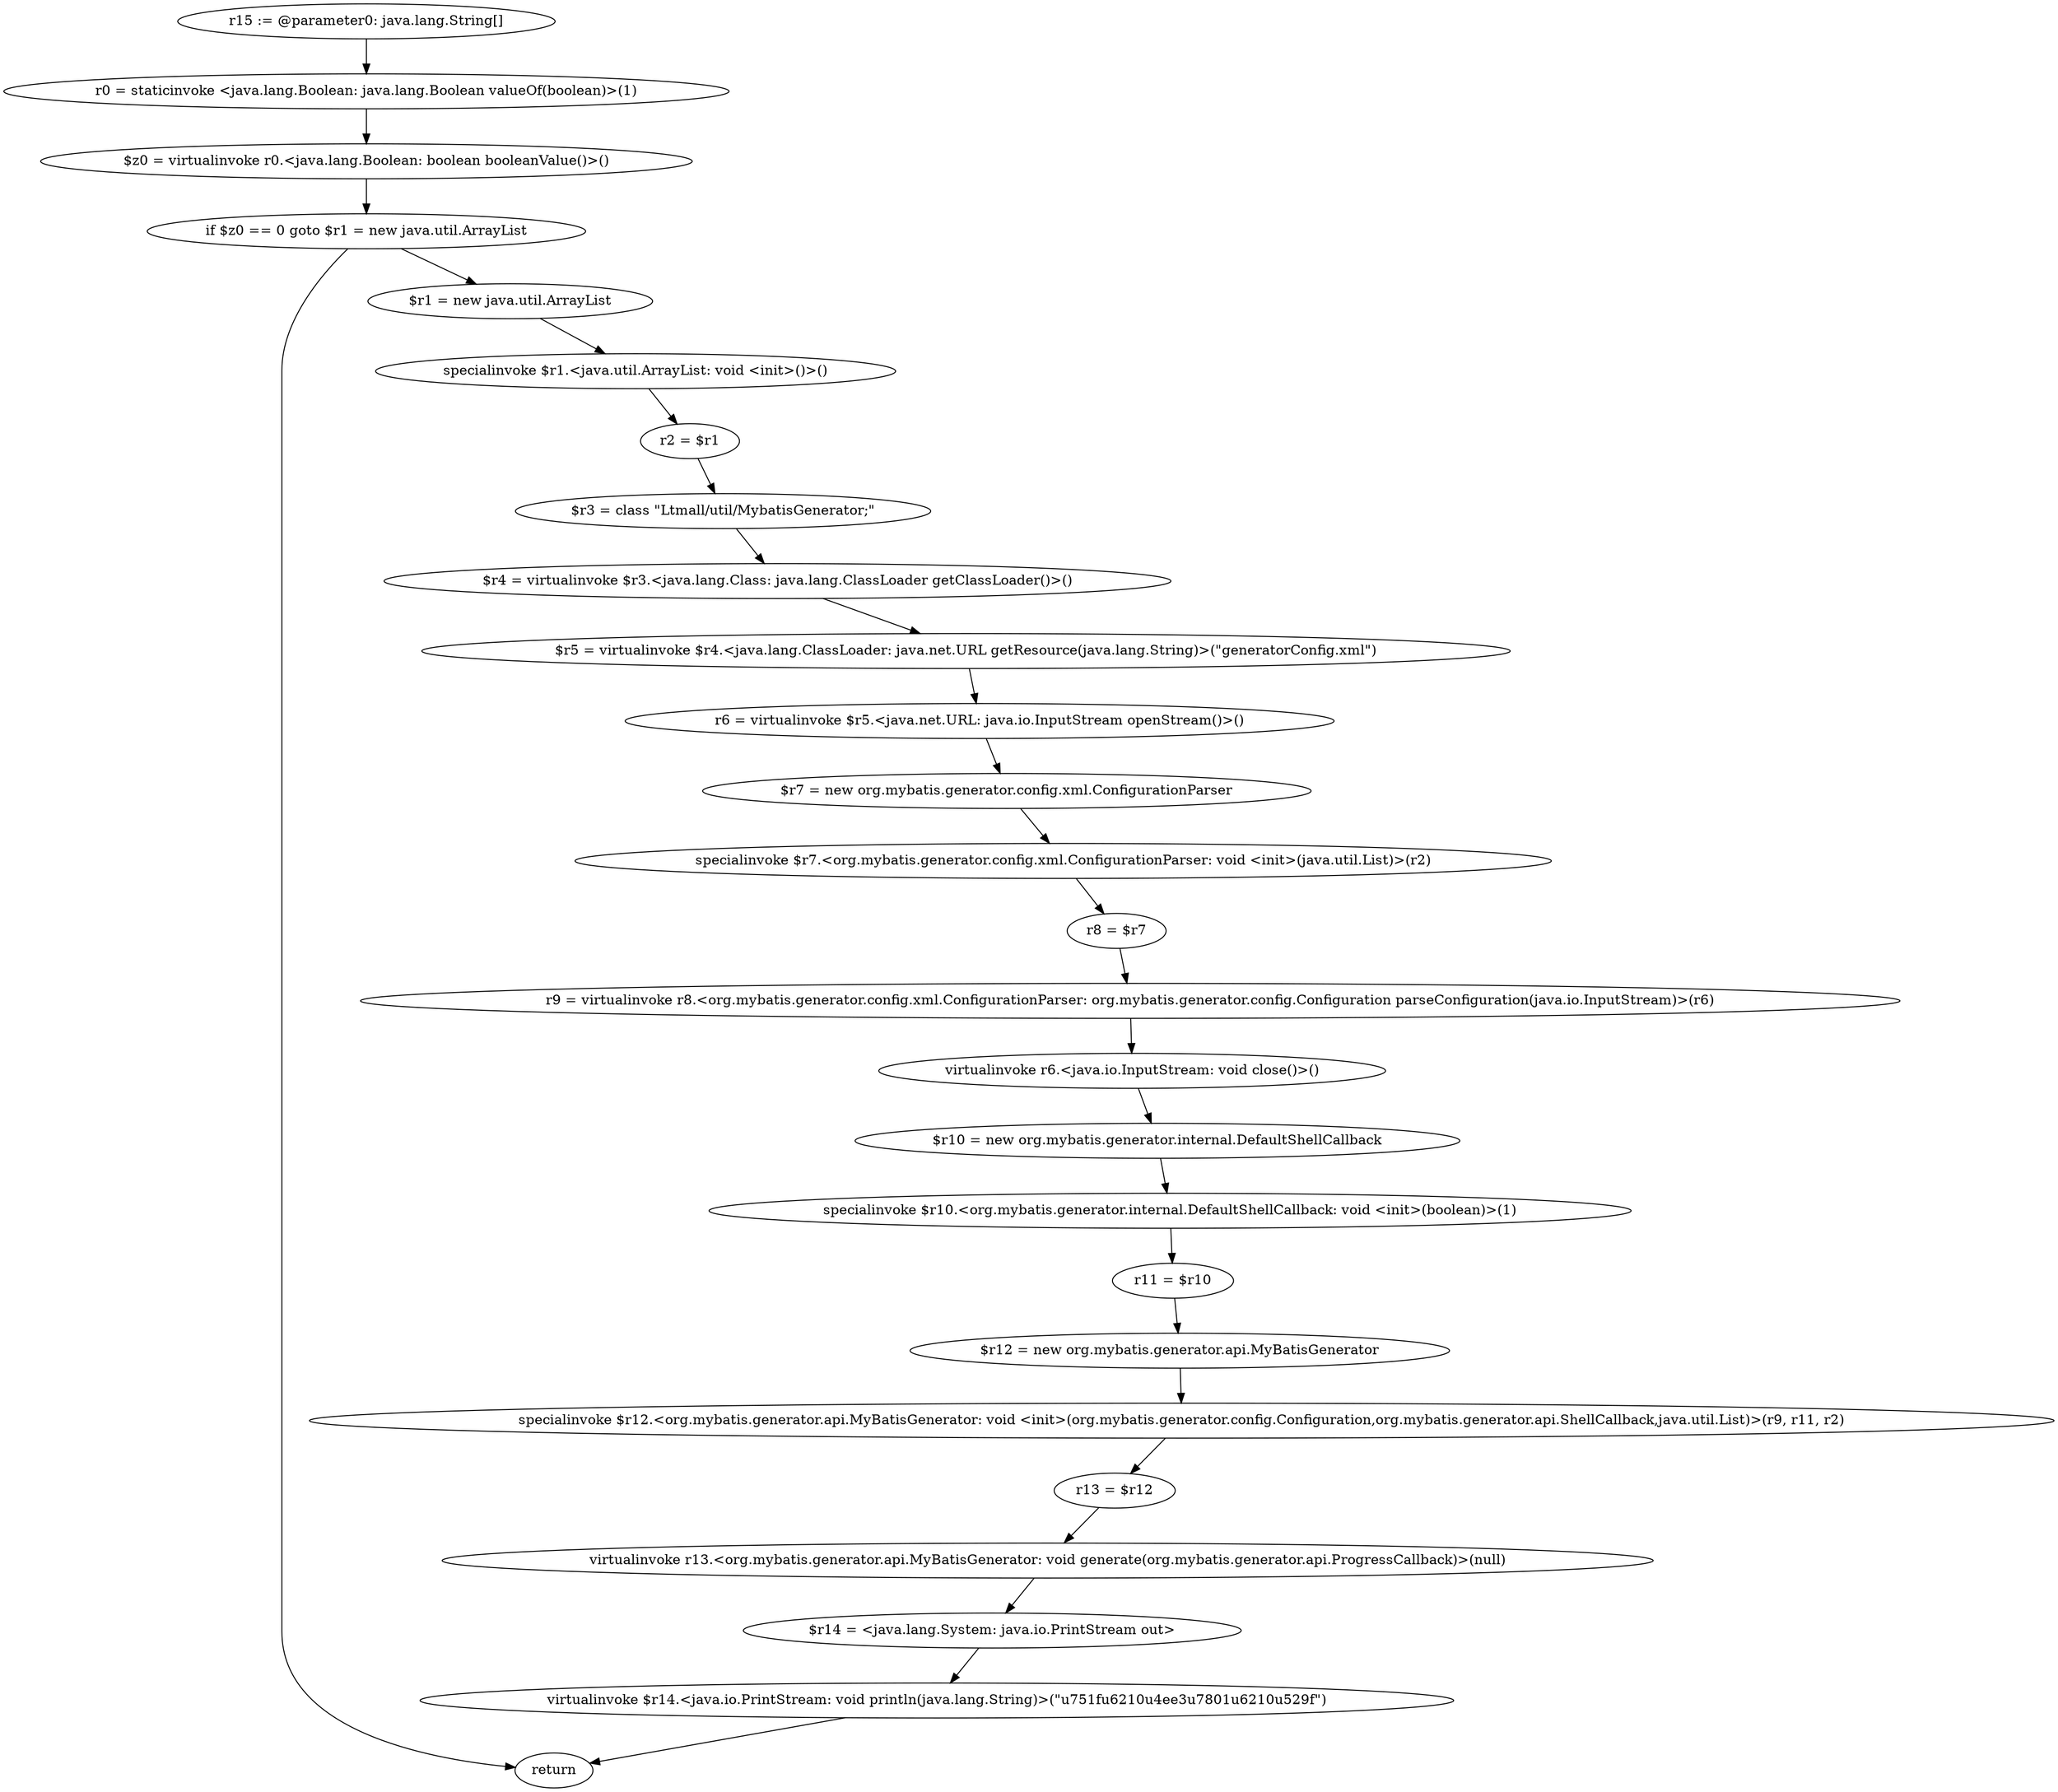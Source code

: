 digraph "unitGraph" {
    "r15 := @parameter0: java.lang.String[]"
    "r0 = staticinvoke <java.lang.Boolean: java.lang.Boolean valueOf(boolean)>(1)"
    "$z0 = virtualinvoke r0.<java.lang.Boolean: boolean booleanValue()>()"
    "if $z0 == 0 goto $r1 = new java.util.ArrayList"
    "return"
    "$r1 = new java.util.ArrayList"
    "specialinvoke $r1.<java.util.ArrayList: void <init>()>()"
    "r2 = $r1"
    "$r3 = class \"Ltmall/util/MybatisGenerator;\""
    "$r4 = virtualinvoke $r3.<java.lang.Class: java.lang.ClassLoader getClassLoader()>()"
    "$r5 = virtualinvoke $r4.<java.lang.ClassLoader: java.net.URL getResource(java.lang.String)>(\"generatorConfig.xml\")"
    "r6 = virtualinvoke $r5.<java.net.URL: java.io.InputStream openStream()>()"
    "$r7 = new org.mybatis.generator.config.xml.ConfigurationParser"
    "specialinvoke $r7.<org.mybatis.generator.config.xml.ConfigurationParser: void <init>(java.util.List)>(r2)"
    "r8 = $r7"
    "r9 = virtualinvoke r8.<org.mybatis.generator.config.xml.ConfigurationParser: org.mybatis.generator.config.Configuration parseConfiguration(java.io.InputStream)>(r6)"
    "virtualinvoke r6.<java.io.InputStream: void close()>()"
    "$r10 = new org.mybatis.generator.internal.DefaultShellCallback"
    "specialinvoke $r10.<org.mybatis.generator.internal.DefaultShellCallback: void <init>(boolean)>(1)"
    "r11 = $r10"
    "$r12 = new org.mybatis.generator.api.MyBatisGenerator"
    "specialinvoke $r12.<org.mybatis.generator.api.MyBatisGenerator: void <init>(org.mybatis.generator.config.Configuration,org.mybatis.generator.api.ShellCallback,java.util.List)>(r9, r11, r2)"
    "r13 = $r12"
    "virtualinvoke r13.<org.mybatis.generator.api.MyBatisGenerator: void generate(org.mybatis.generator.api.ProgressCallback)>(null)"
    "$r14 = <java.lang.System: java.io.PrintStream out>"
    "virtualinvoke $r14.<java.io.PrintStream: void println(java.lang.String)>(\"\u751f\u6210\u4ee3\u7801\u6210\u529f\")"
    "r15 := @parameter0: java.lang.String[]"->"r0 = staticinvoke <java.lang.Boolean: java.lang.Boolean valueOf(boolean)>(1)";
    "r0 = staticinvoke <java.lang.Boolean: java.lang.Boolean valueOf(boolean)>(1)"->"$z0 = virtualinvoke r0.<java.lang.Boolean: boolean booleanValue()>()";
    "$z0 = virtualinvoke r0.<java.lang.Boolean: boolean booleanValue()>()"->"if $z0 == 0 goto $r1 = new java.util.ArrayList";
    "if $z0 == 0 goto $r1 = new java.util.ArrayList"->"return";
    "if $z0 == 0 goto $r1 = new java.util.ArrayList"->"$r1 = new java.util.ArrayList";
    "$r1 = new java.util.ArrayList"->"specialinvoke $r1.<java.util.ArrayList: void <init>()>()";
    "specialinvoke $r1.<java.util.ArrayList: void <init>()>()"->"r2 = $r1";
    "r2 = $r1"->"$r3 = class \"Ltmall/util/MybatisGenerator;\"";
    "$r3 = class \"Ltmall/util/MybatisGenerator;\""->"$r4 = virtualinvoke $r3.<java.lang.Class: java.lang.ClassLoader getClassLoader()>()";
    "$r4 = virtualinvoke $r3.<java.lang.Class: java.lang.ClassLoader getClassLoader()>()"->"$r5 = virtualinvoke $r4.<java.lang.ClassLoader: java.net.URL getResource(java.lang.String)>(\"generatorConfig.xml\")";
    "$r5 = virtualinvoke $r4.<java.lang.ClassLoader: java.net.URL getResource(java.lang.String)>(\"generatorConfig.xml\")"->"r6 = virtualinvoke $r5.<java.net.URL: java.io.InputStream openStream()>()";
    "r6 = virtualinvoke $r5.<java.net.URL: java.io.InputStream openStream()>()"->"$r7 = new org.mybatis.generator.config.xml.ConfigurationParser";
    "$r7 = new org.mybatis.generator.config.xml.ConfigurationParser"->"specialinvoke $r7.<org.mybatis.generator.config.xml.ConfigurationParser: void <init>(java.util.List)>(r2)";
    "specialinvoke $r7.<org.mybatis.generator.config.xml.ConfigurationParser: void <init>(java.util.List)>(r2)"->"r8 = $r7";
    "r8 = $r7"->"r9 = virtualinvoke r8.<org.mybatis.generator.config.xml.ConfigurationParser: org.mybatis.generator.config.Configuration parseConfiguration(java.io.InputStream)>(r6)";
    "r9 = virtualinvoke r8.<org.mybatis.generator.config.xml.ConfigurationParser: org.mybatis.generator.config.Configuration parseConfiguration(java.io.InputStream)>(r6)"->"virtualinvoke r6.<java.io.InputStream: void close()>()";
    "virtualinvoke r6.<java.io.InputStream: void close()>()"->"$r10 = new org.mybatis.generator.internal.DefaultShellCallback";
    "$r10 = new org.mybatis.generator.internal.DefaultShellCallback"->"specialinvoke $r10.<org.mybatis.generator.internal.DefaultShellCallback: void <init>(boolean)>(1)";
    "specialinvoke $r10.<org.mybatis.generator.internal.DefaultShellCallback: void <init>(boolean)>(1)"->"r11 = $r10";
    "r11 = $r10"->"$r12 = new org.mybatis.generator.api.MyBatisGenerator";
    "$r12 = new org.mybatis.generator.api.MyBatisGenerator"->"specialinvoke $r12.<org.mybatis.generator.api.MyBatisGenerator: void <init>(org.mybatis.generator.config.Configuration,org.mybatis.generator.api.ShellCallback,java.util.List)>(r9, r11, r2)";
    "specialinvoke $r12.<org.mybatis.generator.api.MyBatisGenerator: void <init>(org.mybatis.generator.config.Configuration,org.mybatis.generator.api.ShellCallback,java.util.List)>(r9, r11, r2)"->"r13 = $r12";
    "r13 = $r12"->"virtualinvoke r13.<org.mybatis.generator.api.MyBatisGenerator: void generate(org.mybatis.generator.api.ProgressCallback)>(null)";
    "virtualinvoke r13.<org.mybatis.generator.api.MyBatisGenerator: void generate(org.mybatis.generator.api.ProgressCallback)>(null)"->"$r14 = <java.lang.System: java.io.PrintStream out>";
    "$r14 = <java.lang.System: java.io.PrintStream out>"->"virtualinvoke $r14.<java.io.PrintStream: void println(java.lang.String)>(\"\u751f\u6210\u4ee3\u7801\u6210\u529f\")";
    "virtualinvoke $r14.<java.io.PrintStream: void println(java.lang.String)>(\"\u751f\u6210\u4ee3\u7801\u6210\u529f\")"->"return";
}
